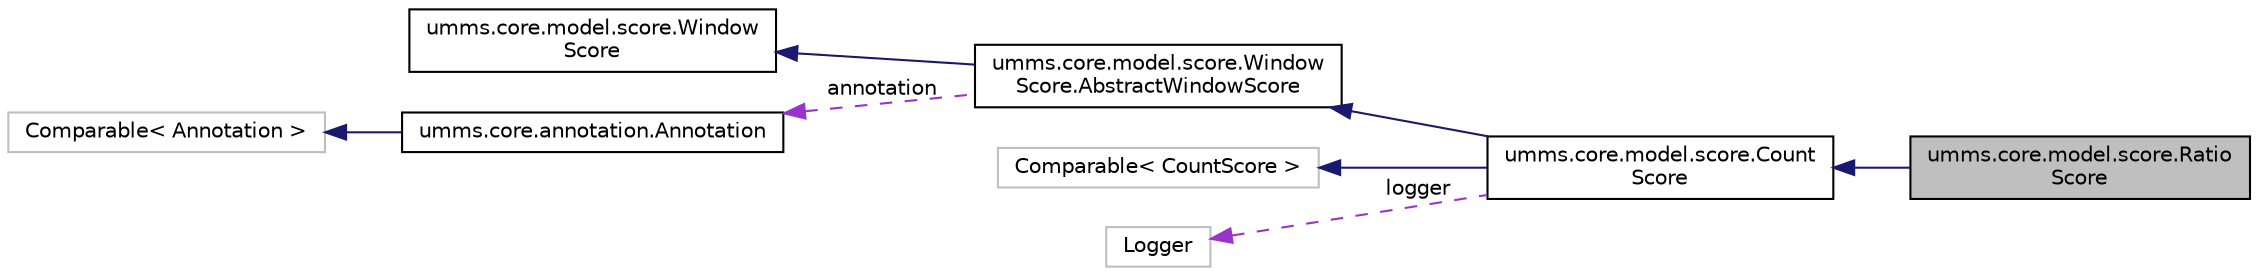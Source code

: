 digraph "umms.core.model.score.RatioScore"
{
  edge [fontname="Helvetica",fontsize="10",labelfontname="Helvetica",labelfontsize="10"];
  node [fontname="Helvetica",fontsize="10",shape=record];
  rankdir="LR";
  Node1 [label="umms.core.model.score.Ratio\lScore",height=0.2,width=0.4,color="black", fillcolor="grey75", style="filled" fontcolor="black"];
  Node2 -> Node1 [dir="back",color="midnightblue",fontsize="10",style="solid"];
  Node2 [label="umms.core.model.score.Count\lScore",height=0.2,width=0.4,color="black", fillcolor="white", style="filled",URL="$classumms_1_1core_1_1model_1_1score_1_1_count_score.html"];
  Node3 -> Node2 [dir="back",color="midnightblue",fontsize="10",style="solid"];
  Node3 [label="umms.core.model.score.Window\lScore.AbstractWindowScore",height=0.2,width=0.4,color="black", fillcolor="white", style="filled",URL="$classumms_1_1core_1_1model_1_1score_1_1_window_score_1_1_abstract_window_score.html"];
  Node4 -> Node3 [dir="back",color="midnightblue",fontsize="10",style="solid"];
  Node4 [label="umms.core.model.score.Window\lScore",height=0.2,width=0.4,color="black", fillcolor="white", style="filled",URL="$interfaceumms_1_1core_1_1model_1_1score_1_1_window_score.html"];
  Node5 -> Node3 [dir="back",color="darkorchid3",fontsize="10",style="dashed",label=" annotation" ];
  Node5 [label="umms.core.annotation.Annotation",height=0.2,width=0.4,color="black", fillcolor="white", style="filled",URL="$interfaceumms_1_1core_1_1annotation_1_1_annotation.html"];
  Node6 -> Node5 [dir="back",color="midnightblue",fontsize="10",style="solid"];
  Node6 [label="Comparable\< Annotation \>",height=0.2,width=0.4,color="grey75", fillcolor="white", style="filled"];
  Node7 -> Node2 [dir="back",color="midnightblue",fontsize="10",style="solid"];
  Node7 [label="Comparable\< CountScore \>",height=0.2,width=0.4,color="grey75", fillcolor="white", style="filled"];
  Node8 -> Node2 [dir="back",color="darkorchid3",fontsize="10",style="dashed",label=" logger" ];
  Node8 [label="Logger",height=0.2,width=0.4,color="grey75", fillcolor="white", style="filled"];
}
